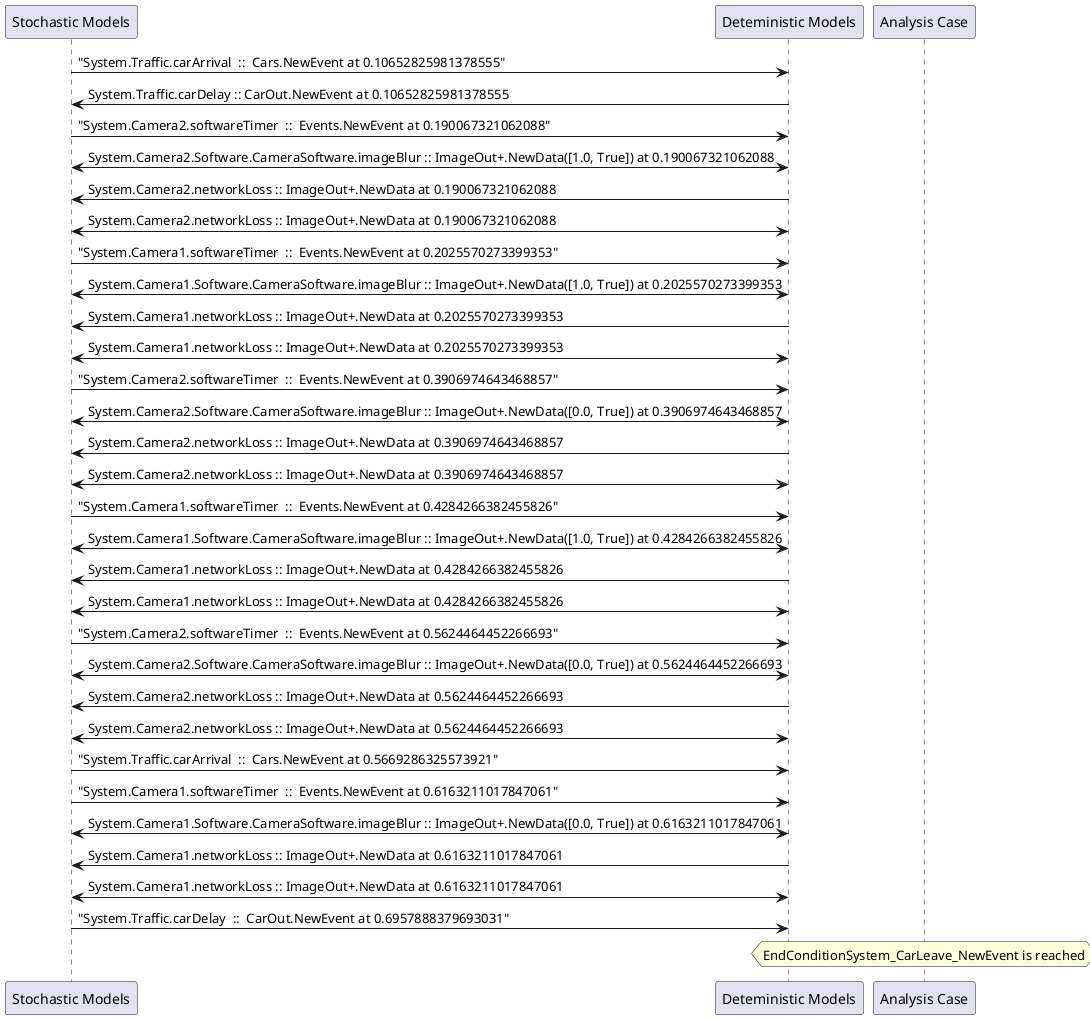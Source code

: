 
	@startuml
	participant "Stochastic Models" as stochmodel
	participant "Deteministic Models" as detmodel
	participant "Analysis Case" as analysis
	{17956_stop} stochmodel -> detmodel : "System.Traffic.carArrival  ::  Cars.NewEvent at 0.10652825981378555"
{17962_start} detmodel -> stochmodel : System.Traffic.carDelay :: CarOut.NewEvent at 0.10652825981378555
{17940_stop} stochmodel -> detmodel : "System.Camera2.softwareTimer  ::  Events.NewEvent at 0.190067321062088"
detmodel <-> stochmodel : System.Camera2.Software.CameraSoftware.imageBlur :: ImageOut+.NewData([1.0, True]) at 0.190067321062088
detmodel -> stochmodel : System.Camera2.networkLoss :: ImageOut+.NewData at 0.190067321062088
detmodel <-> stochmodel : System.Camera2.networkLoss :: ImageOut+.NewData at 0.190067321062088
{17925_stop} stochmodel -> detmodel : "System.Camera1.softwareTimer  ::  Events.NewEvent at 0.2025570273399353"
detmodel <-> stochmodel : System.Camera1.Software.CameraSoftware.imageBlur :: ImageOut+.NewData([1.0, True]) at 0.2025570273399353
detmodel -> stochmodel : System.Camera1.networkLoss :: ImageOut+.NewData at 0.2025570273399353
detmodel <-> stochmodel : System.Camera1.networkLoss :: ImageOut+.NewData at 0.2025570273399353
{17941_stop} stochmodel -> detmodel : "System.Camera2.softwareTimer  ::  Events.NewEvent at 0.3906974643468857"
detmodel <-> stochmodel : System.Camera2.Software.CameraSoftware.imageBlur :: ImageOut+.NewData([0.0, True]) at 0.3906974643468857
detmodel -> stochmodel : System.Camera2.networkLoss :: ImageOut+.NewData at 0.3906974643468857
detmodel <-> stochmodel : System.Camera2.networkLoss :: ImageOut+.NewData at 0.3906974643468857
{17926_stop} stochmodel -> detmodel : "System.Camera1.softwareTimer  ::  Events.NewEvent at 0.4284266382455826"
detmodel <-> stochmodel : System.Camera1.Software.CameraSoftware.imageBlur :: ImageOut+.NewData([1.0, True]) at 0.4284266382455826
detmodel -> stochmodel : System.Camera1.networkLoss :: ImageOut+.NewData at 0.4284266382455826
detmodel <-> stochmodel : System.Camera1.networkLoss :: ImageOut+.NewData at 0.4284266382455826
{17942_stop} stochmodel -> detmodel : "System.Camera2.softwareTimer  ::  Events.NewEvent at 0.5624464452266693"
detmodel <-> stochmodel : System.Camera2.Software.CameraSoftware.imageBlur :: ImageOut+.NewData([0.0, True]) at 0.5624464452266693
detmodel -> stochmodel : System.Camera2.networkLoss :: ImageOut+.NewData at 0.5624464452266693
detmodel <-> stochmodel : System.Camera2.networkLoss :: ImageOut+.NewData at 0.5624464452266693
{17957_stop} stochmodel -> detmodel : "System.Traffic.carArrival  ::  Cars.NewEvent at 0.5669286325573921"
{17927_stop} stochmodel -> detmodel : "System.Camera1.softwareTimer  ::  Events.NewEvent at 0.6163211017847061"
detmodel <-> stochmodel : System.Camera1.Software.CameraSoftware.imageBlur :: ImageOut+.NewData([0.0, True]) at 0.6163211017847061
detmodel -> stochmodel : System.Camera1.networkLoss :: ImageOut+.NewData at 0.6163211017847061
detmodel <-> stochmodel : System.Camera1.networkLoss :: ImageOut+.NewData at 0.6163211017847061
{17962_stop} stochmodel -> detmodel : "System.Traffic.carDelay  ::  CarOut.NewEvent at 0.6957888379693031"
{17962_start} <-> {17962_stop} : delay
hnote over analysis 
EndConditionSystem_CarLeave_NewEvent is reached
endnote
@enduml